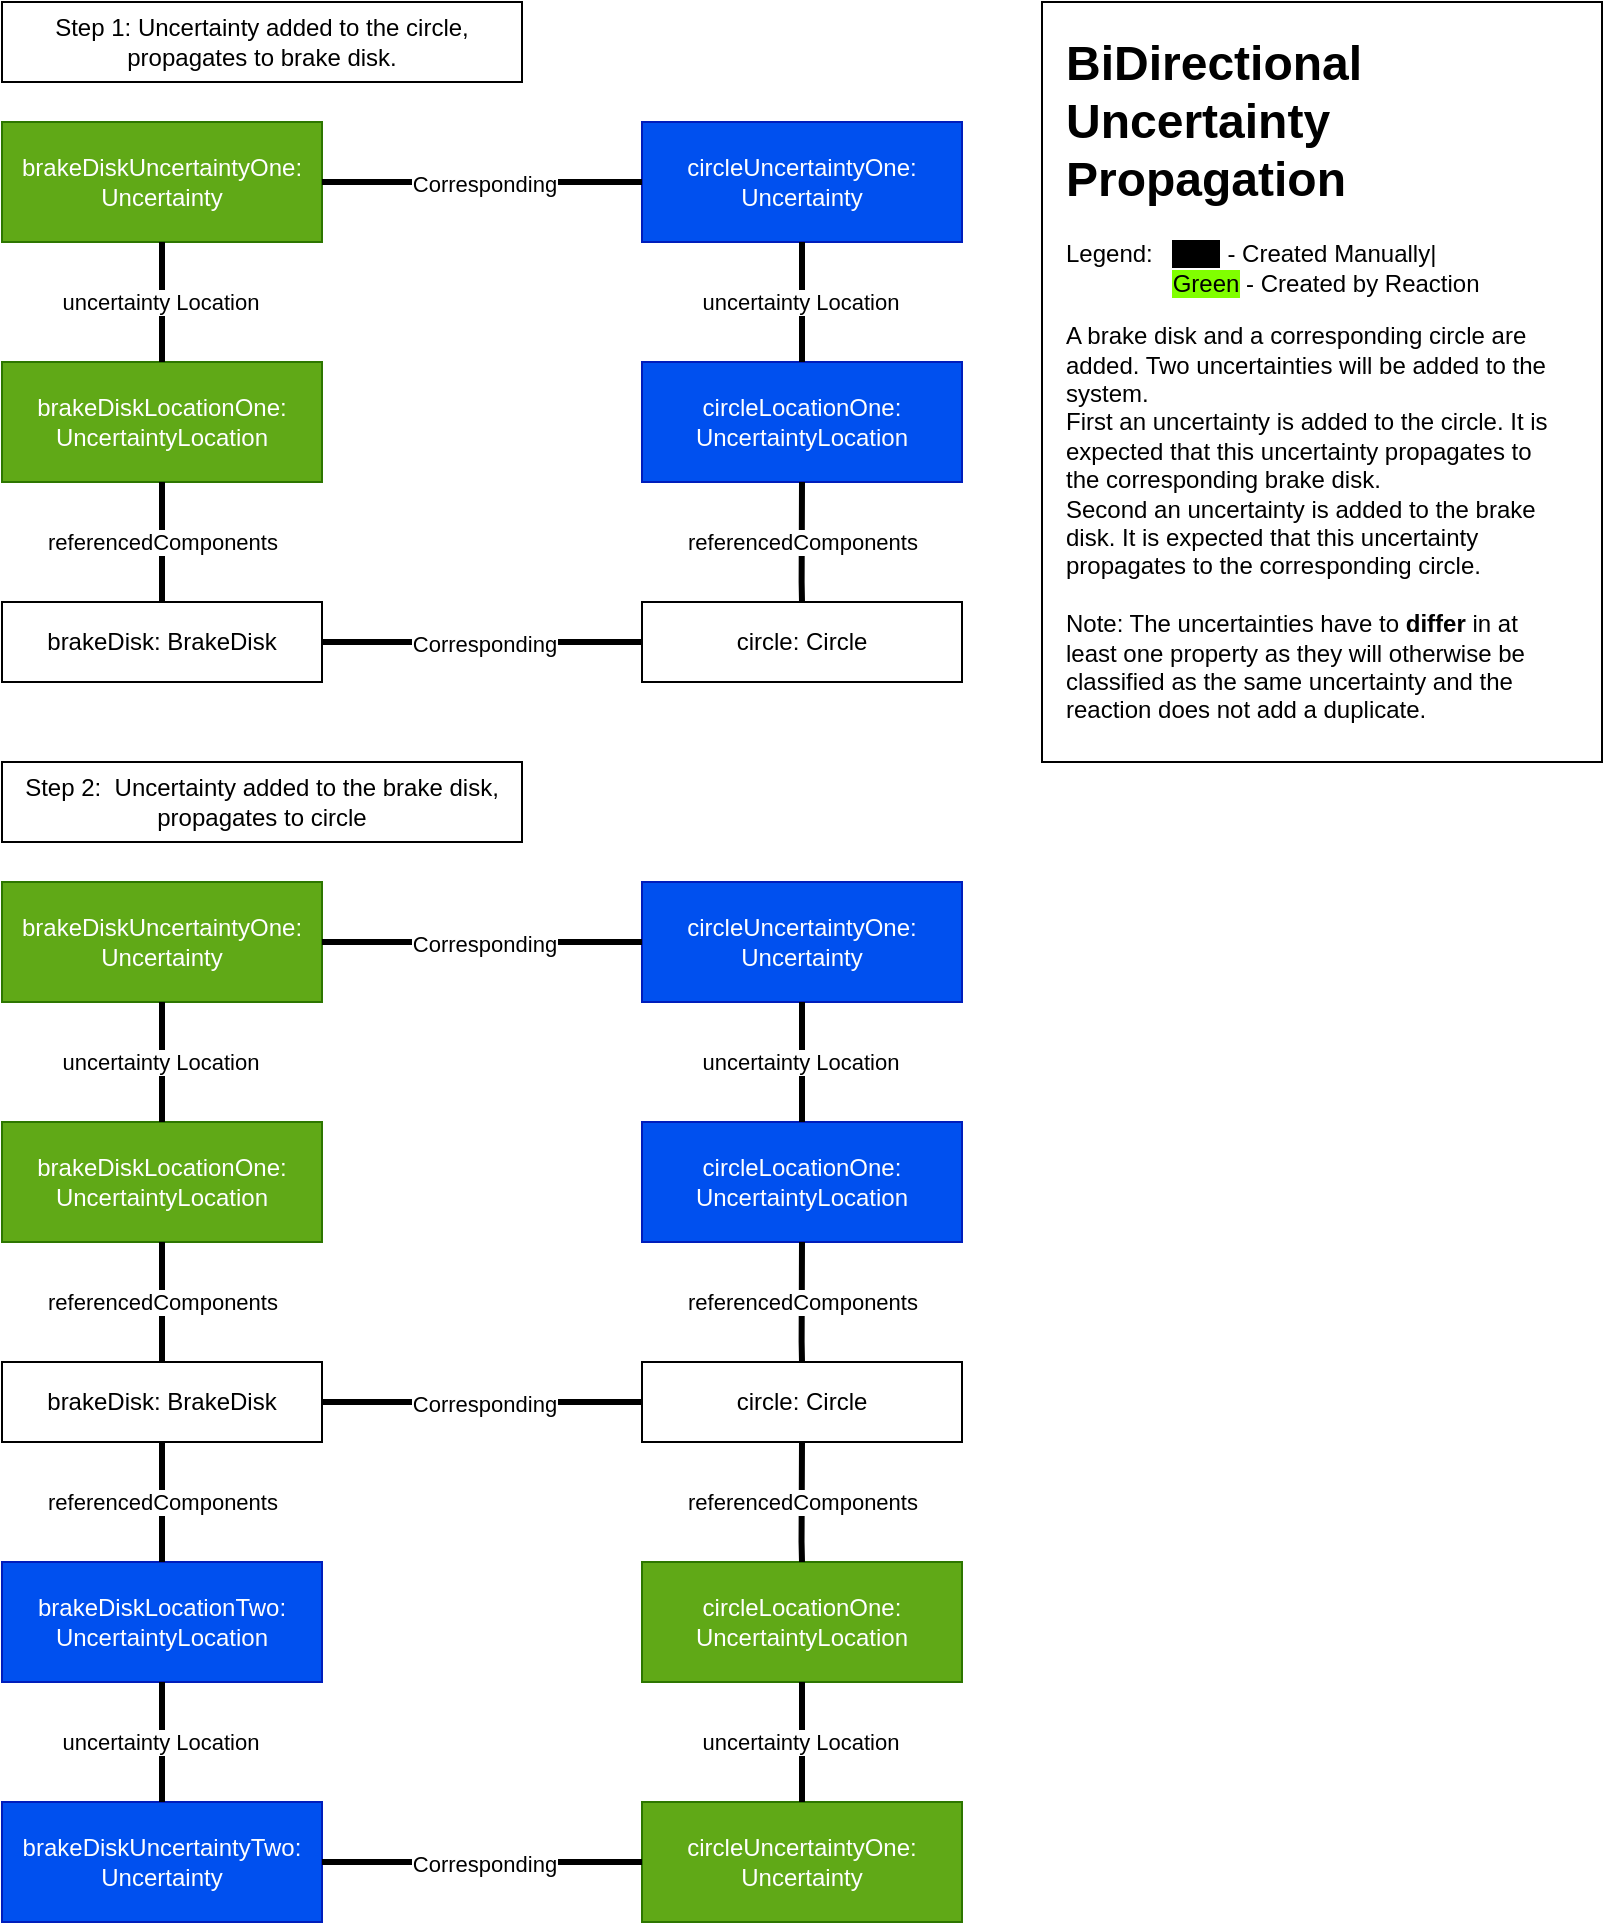 <mxfile version="27.0.5">
  <diagram name="Page-1" id="hSbz8sfhkRv2dt6Nuemm">
    <mxGraphModel dx="1425" dy="830" grid="1" gridSize="10" guides="1" tooltips="1" connect="1" arrows="1" fold="1" page="1" pageScale="1" pageWidth="850" pageHeight="1100" math="0" shadow="0">
      <root>
        <mxCell id="0" />
        <mxCell id="1" parent="0" />
        <mxCell id="dKJm6D22h-IE7gDkArMl-2" value="brakeDiskUncertaintyOne: Uncertainty" style="html=1;whiteSpace=wrap;fillColor=#60a917;fontColor=#ffffff;strokeColor=#2D7600;" parent="1" vertex="1">
          <mxGeometry x="20" y="70" width="160" height="60" as="geometry" />
        </mxCell>
        <mxCell id="dKJm6D22h-IE7gDkArMl-4" value="circleUncertaintyOne: Uncertainty" style="html=1;whiteSpace=wrap;fillColor=#0050ef;fontColor=#ffffff;strokeColor=#001DBC;" parent="1" vertex="1">
          <mxGeometry x="340" y="70" width="160" height="60" as="geometry" />
        </mxCell>
        <mxCell id="dKJm6D22h-IE7gDkArMl-8" value="" style="endArrow=none;startArrow=none;endFill=0;startFill=0;endSize=8;html=1;verticalAlign=bottom;labelBackgroundColor=none;strokeWidth=3;rounded=0;entryX=0;entryY=0.5;entryDx=0;entryDy=0;exitX=1;exitY=0.5;exitDx=0;exitDy=0;" parent="1" source="dKJm6D22h-IE7gDkArMl-2" target="dKJm6D22h-IE7gDkArMl-4" edge="1">
          <mxGeometry width="160" relative="1" as="geometry">
            <mxPoint x="200" y="100" as="sourcePoint" />
            <mxPoint x="320" y="104" as="targetPoint" />
          </mxGeometry>
        </mxCell>
        <mxCell id="dKJm6D22h-IE7gDkArMl-9" value="Corresponding" style="edgeLabel;html=1;align=center;verticalAlign=middle;resizable=0;points=[];" parent="dKJm6D22h-IE7gDkArMl-8" vertex="1" connectable="0">
          <mxGeometry x="0.005" y="-1" relative="1" as="geometry">
            <mxPoint as="offset" />
          </mxGeometry>
        </mxCell>
        <mxCell id="dKJm6D22h-IE7gDkArMl-12" value="brakeDiskLocationOne: UncertaintyLocation" style="html=1;whiteSpace=wrap;fillColor=#60a917;fontColor=#ffffff;strokeColor=#2D7600;" parent="1" vertex="1">
          <mxGeometry x="20" y="190" width="160" height="60" as="geometry" />
        </mxCell>
        <mxCell id="dKJm6D22h-IE7gDkArMl-13" value="" style="endArrow=none;startArrow=none;endFill=0;startFill=0;endSize=8;html=1;verticalAlign=bottom;labelBackgroundColor=none;strokeWidth=3;rounded=0;exitX=0.5;exitY=1;exitDx=0;exitDy=0;entryX=0.5;entryY=0;entryDx=0;entryDy=0;" parent="1" source="dKJm6D22h-IE7gDkArMl-2" target="dKJm6D22h-IE7gDkArMl-12" edge="1">
          <mxGeometry width="160" relative="1" as="geometry">
            <mxPoint x="120" y="150" as="sourcePoint" />
            <mxPoint x="120" y="170" as="targetPoint" />
          </mxGeometry>
        </mxCell>
        <mxCell id="dKJm6D22h-IE7gDkArMl-14" value="uncertainty Location" style="edgeLabel;html=1;align=center;verticalAlign=middle;resizable=0;points=[];" parent="dKJm6D22h-IE7gDkArMl-13" vertex="1" connectable="0">
          <mxGeometry x="0.005" y="-1" relative="1" as="geometry">
            <mxPoint as="offset" />
          </mxGeometry>
        </mxCell>
        <mxCell id="dKJm6D22h-IE7gDkArMl-15" value="circleLocationOne: UncertaintyLocation" style="html=1;whiteSpace=wrap;fillColor=#0050ef;fontColor=#ffffff;strokeColor=#001DBC;" parent="1" vertex="1">
          <mxGeometry x="340" y="190" width="160" height="60" as="geometry" />
        </mxCell>
        <mxCell id="dKJm6D22h-IE7gDkArMl-16" value="" style="endArrow=none;startArrow=none;endFill=0;startFill=0;endSize=8;html=1;verticalAlign=bottom;labelBackgroundColor=none;strokeWidth=3;rounded=0;exitX=0.5;exitY=1;exitDx=0;exitDy=0;entryX=0.5;entryY=0;entryDx=0;entryDy=0;" parent="1" source="dKJm6D22h-IE7gDkArMl-4" target="dKJm6D22h-IE7gDkArMl-15" edge="1">
          <mxGeometry width="160" relative="1" as="geometry">
            <mxPoint x="420" y="140" as="sourcePoint" />
            <mxPoint x="420" y="180" as="targetPoint" />
          </mxGeometry>
        </mxCell>
        <mxCell id="dKJm6D22h-IE7gDkArMl-17" value="uncertainty Location" style="edgeLabel;html=1;align=center;verticalAlign=middle;resizable=0;points=[];" parent="dKJm6D22h-IE7gDkArMl-16" vertex="1" connectable="0">
          <mxGeometry x="0.005" y="-1" relative="1" as="geometry">
            <mxPoint as="offset" />
          </mxGeometry>
        </mxCell>
        <mxCell id="dKJm6D22h-IE7gDkArMl-18" value="brakeDisk: BrakeDisk" style="html=1;whiteSpace=wrap;" parent="1" vertex="1">
          <mxGeometry x="20" y="310" width="160" height="40" as="geometry" />
        </mxCell>
        <mxCell id="dKJm6D22h-IE7gDkArMl-19" value="" style="endArrow=none;startArrow=none;endFill=0;startFill=0;endSize=8;html=1;verticalAlign=bottom;labelBackgroundColor=none;strokeWidth=3;rounded=0;exitX=0.5;exitY=1;exitDx=0;exitDy=0;entryX=0.5;entryY=0;entryDx=0;entryDy=0;" parent="1" source="dKJm6D22h-IE7gDkArMl-12" target="dKJm6D22h-IE7gDkArMl-18" edge="1">
          <mxGeometry width="160" relative="1" as="geometry">
            <mxPoint x="140" y="250" as="sourcePoint" />
            <mxPoint x="140" y="310" as="targetPoint" />
            <Array as="points">
              <mxPoint x="100" y="300" />
            </Array>
          </mxGeometry>
        </mxCell>
        <mxCell id="dKJm6D22h-IE7gDkArMl-20" value="referencedComponents" style="edgeLabel;html=1;align=center;verticalAlign=middle;resizable=0;points=[];" parent="dKJm6D22h-IE7gDkArMl-19" vertex="1" connectable="0">
          <mxGeometry x="0.005" y="-1" relative="1" as="geometry">
            <mxPoint x="1" as="offset" />
          </mxGeometry>
        </mxCell>
        <mxCell id="dKJm6D22h-IE7gDkArMl-24" value="" style="endArrow=none;startArrow=none;endFill=0;startFill=0;endSize=8;html=1;verticalAlign=bottom;labelBackgroundColor=none;strokeWidth=3;rounded=0;exitX=0.5;exitY=1;exitDx=0;exitDy=0;entryX=0.5;entryY=0;entryDx=0;entryDy=0;" parent="1" source="dKJm6D22h-IE7gDkArMl-15" target="dKJm6D22h-IE7gDkArMl-26" edge="1">
          <mxGeometry width="160" relative="1" as="geometry">
            <mxPoint x="420" y="260" as="sourcePoint" />
            <mxPoint x="420" y="290" as="targetPoint" />
            <Array as="points">
              <mxPoint x="419.81" y="300" />
            </Array>
          </mxGeometry>
        </mxCell>
        <mxCell id="dKJm6D22h-IE7gDkArMl-25" value="referencedComponents" style="edgeLabel;html=1;align=center;verticalAlign=middle;resizable=0;points=[];" parent="dKJm6D22h-IE7gDkArMl-24" vertex="1" connectable="0">
          <mxGeometry x="0.005" y="-1" relative="1" as="geometry">
            <mxPoint x="1" as="offset" />
          </mxGeometry>
        </mxCell>
        <mxCell id="dKJm6D22h-IE7gDkArMl-26" value="circle: Circle" style="html=1;whiteSpace=wrap;" parent="1" vertex="1">
          <mxGeometry x="340" y="310" width="160" height="40" as="geometry" />
        </mxCell>
        <mxCell id="dKJm6D22h-IE7gDkArMl-27" value="" style="endArrow=none;startArrow=none;endFill=0;startFill=0;endSize=8;html=1;verticalAlign=bottom;labelBackgroundColor=none;strokeWidth=3;rounded=0;entryX=0;entryY=0.5;entryDx=0;entryDy=0;exitX=1;exitY=0.5;exitDx=0;exitDy=0;" parent="1" source="dKJm6D22h-IE7gDkArMl-18" target="dKJm6D22h-IE7gDkArMl-26" edge="1">
          <mxGeometry width="160" relative="1" as="geometry">
            <mxPoint x="170" y="309.68" as="sourcePoint" />
            <mxPoint x="330" y="309.68" as="targetPoint" />
          </mxGeometry>
        </mxCell>
        <mxCell id="dKJm6D22h-IE7gDkArMl-28" value="Corresponding" style="edgeLabel;html=1;align=center;verticalAlign=middle;resizable=0;points=[];" parent="dKJm6D22h-IE7gDkArMl-27" vertex="1" connectable="0">
          <mxGeometry x="0.005" y="-1" relative="1" as="geometry">
            <mxPoint as="offset" />
          </mxGeometry>
        </mxCell>
        <mxCell id="dKJm6D22h-IE7gDkArMl-43" value="" style="rounded=0;whiteSpace=wrap;html=1;" parent="1" vertex="1">
          <mxGeometry x="540" y="10" width="280" height="380" as="geometry" />
        </mxCell>
        <mxCell id="dKJm6D22h-IE7gDkArMl-42" value="&lt;h1 style=&quot;margin-top: 0px;&quot;&gt;BiDirectional&lt;br&gt;Uncertainty Propagation&lt;/h1&gt;&lt;p&gt;Legend: &lt;span style=&quot;white-space: pre;&quot;&gt;&#x9;&lt;/span&gt;&lt;span style=&quot;background-color: light-dark(rgb(0, 0, 0), rgb(0, 0, 255));&quot;&gt;Blue&lt;/span&gt; - Created Manually|&lt;br&gt;&lt;span style=&quot;white-space: pre;&quot;&gt;&#x9;&lt;/span&gt;&lt;span style=&quot;white-space: pre;&quot;&gt;&#x9;&lt;/span&gt;&lt;span style=&quot;background-color: rgb(128, 255, 0);&quot;&gt;&lt;font style=&quot;color: rgb(0, 0, 0);&quot;&gt;Green&lt;/font&gt;&lt;/span&gt; - Created by Reaction&lt;br&gt;&lt;/p&gt;&lt;p&gt;A brake disk and a corresponding circle are added. Two uncertainties will be added to the system.&amp;nbsp;&lt;br&gt;First an uncertainty is added to the circle. It is expected that this uncertainty propagates to the corresponding brake disk.&lt;br&gt;Second an uncertainty is added to the brake disk. It is expected that this uncertainty propagates to the corresponding circle.&lt;br&gt;&lt;br&gt;Note: The uncertainties have to &lt;b&gt;differ&lt;/b&gt; in at least one property as they will otherwise be classified as the same uncertainty and the reaction does not add a duplicate.&lt;/p&gt;" style="text;html=1;whiteSpace=wrap;overflow=hidden;rounded=0;" parent="1" vertex="1">
          <mxGeometry x="550" y="20" width="250" height="350" as="geometry" />
        </mxCell>
        <mxCell id="dKJm6D22h-IE7gDkArMl-49" value="Step 1: Uncertainty added to the circle, propagates to brake disk." style="rounded=0;whiteSpace=wrap;html=1;" parent="1" vertex="1">
          <mxGeometry x="20" y="10" width="260" height="40" as="geometry" />
        </mxCell>
        <mxCell id="kIRU0zJeqsqEs3SZj0UL-1" value="brakeDiskUncertaintyOne: Uncertainty" style="html=1;whiteSpace=wrap;fillColor=#60a917;fontColor=#ffffff;strokeColor=#2D7600;" vertex="1" parent="1">
          <mxGeometry x="20" y="450" width="160" height="60" as="geometry" />
        </mxCell>
        <mxCell id="kIRU0zJeqsqEs3SZj0UL-2" value="circleUncertaintyOne: Uncertainty" style="html=1;whiteSpace=wrap;fillColor=#0050ef;fontColor=#ffffff;strokeColor=#001DBC;" vertex="1" parent="1">
          <mxGeometry x="340" y="450" width="160" height="60" as="geometry" />
        </mxCell>
        <mxCell id="kIRU0zJeqsqEs3SZj0UL-3" value="" style="endArrow=none;startArrow=none;endFill=0;startFill=0;endSize=8;html=1;verticalAlign=bottom;labelBackgroundColor=none;strokeWidth=3;rounded=0;entryX=0;entryY=0.5;entryDx=0;entryDy=0;exitX=1;exitY=0.5;exitDx=0;exitDy=0;" edge="1" parent="1" source="kIRU0zJeqsqEs3SZj0UL-1" target="kIRU0zJeqsqEs3SZj0UL-2">
          <mxGeometry width="160" relative="1" as="geometry">
            <mxPoint x="200" y="480" as="sourcePoint" />
            <mxPoint x="320" y="484" as="targetPoint" />
          </mxGeometry>
        </mxCell>
        <mxCell id="kIRU0zJeqsqEs3SZj0UL-4" value="Corresponding" style="edgeLabel;html=1;align=center;verticalAlign=middle;resizable=0;points=[];" vertex="1" connectable="0" parent="kIRU0zJeqsqEs3SZj0UL-3">
          <mxGeometry x="0.005" y="-1" relative="1" as="geometry">
            <mxPoint as="offset" />
          </mxGeometry>
        </mxCell>
        <mxCell id="kIRU0zJeqsqEs3SZj0UL-5" value="brakeDiskLocationOne: UncertaintyLocation" style="html=1;whiteSpace=wrap;fillColor=#60a917;fontColor=#ffffff;strokeColor=#2D7600;" vertex="1" parent="1">
          <mxGeometry x="20" y="570" width="160" height="60" as="geometry" />
        </mxCell>
        <mxCell id="kIRU0zJeqsqEs3SZj0UL-6" value="" style="endArrow=none;startArrow=none;endFill=0;startFill=0;endSize=8;html=1;verticalAlign=bottom;labelBackgroundColor=none;strokeWidth=3;rounded=0;exitX=0.5;exitY=1;exitDx=0;exitDy=0;entryX=0.5;entryY=0;entryDx=0;entryDy=0;" edge="1" parent="1" source="kIRU0zJeqsqEs3SZj0UL-1" target="kIRU0zJeqsqEs3SZj0UL-5">
          <mxGeometry width="160" relative="1" as="geometry">
            <mxPoint x="120" y="530" as="sourcePoint" />
            <mxPoint x="120" y="550" as="targetPoint" />
          </mxGeometry>
        </mxCell>
        <mxCell id="kIRU0zJeqsqEs3SZj0UL-7" value="uncertainty Location" style="edgeLabel;html=1;align=center;verticalAlign=middle;resizable=0;points=[];" vertex="1" connectable="0" parent="kIRU0zJeqsqEs3SZj0UL-6">
          <mxGeometry x="0.005" y="-1" relative="1" as="geometry">
            <mxPoint as="offset" />
          </mxGeometry>
        </mxCell>
        <mxCell id="kIRU0zJeqsqEs3SZj0UL-8" value="circleLocationOne: UncertaintyLocation" style="html=1;whiteSpace=wrap;fillColor=#0050ef;fontColor=#ffffff;strokeColor=#001DBC;" vertex="1" parent="1">
          <mxGeometry x="340" y="570" width="160" height="60" as="geometry" />
        </mxCell>
        <mxCell id="kIRU0zJeqsqEs3SZj0UL-9" value="" style="endArrow=none;startArrow=none;endFill=0;startFill=0;endSize=8;html=1;verticalAlign=bottom;labelBackgroundColor=none;strokeWidth=3;rounded=0;exitX=0.5;exitY=1;exitDx=0;exitDy=0;entryX=0.5;entryY=0;entryDx=0;entryDy=0;" edge="1" parent="1" source="kIRU0zJeqsqEs3SZj0UL-2" target="kIRU0zJeqsqEs3SZj0UL-8">
          <mxGeometry width="160" relative="1" as="geometry">
            <mxPoint x="420" y="520" as="sourcePoint" />
            <mxPoint x="420" y="560" as="targetPoint" />
          </mxGeometry>
        </mxCell>
        <mxCell id="kIRU0zJeqsqEs3SZj0UL-10" value="uncertainty Location" style="edgeLabel;html=1;align=center;verticalAlign=middle;resizable=0;points=[];" vertex="1" connectable="0" parent="kIRU0zJeqsqEs3SZj0UL-9">
          <mxGeometry x="0.005" y="-1" relative="1" as="geometry">
            <mxPoint as="offset" />
          </mxGeometry>
        </mxCell>
        <mxCell id="kIRU0zJeqsqEs3SZj0UL-11" value="brakeDisk: BrakeDisk" style="html=1;whiteSpace=wrap;" vertex="1" parent="1">
          <mxGeometry x="20" y="690" width="160" height="40" as="geometry" />
        </mxCell>
        <mxCell id="kIRU0zJeqsqEs3SZj0UL-12" value="" style="endArrow=none;startArrow=none;endFill=0;startFill=0;endSize=8;html=1;verticalAlign=bottom;labelBackgroundColor=none;strokeWidth=3;rounded=0;exitX=0.5;exitY=1;exitDx=0;exitDy=0;entryX=0.5;entryY=0;entryDx=0;entryDy=0;" edge="1" parent="1" source="kIRU0zJeqsqEs3SZj0UL-5" target="kIRU0zJeqsqEs3SZj0UL-11">
          <mxGeometry width="160" relative="1" as="geometry">
            <mxPoint x="140" y="630" as="sourcePoint" />
            <mxPoint x="140" y="690" as="targetPoint" />
            <Array as="points">
              <mxPoint x="100" y="680" />
            </Array>
          </mxGeometry>
        </mxCell>
        <mxCell id="kIRU0zJeqsqEs3SZj0UL-13" value="referencedComponents" style="edgeLabel;html=1;align=center;verticalAlign=middle;resizable=0;points=[];" vertex="1" connectable="0" parent="kIRU0zJeqsqEs3SZj0UL-12">
          <mxGeometry x="0.005" y="-1" relative="1" as="geometry">
            <mxPoint x="1" as="offset" />
          </mxGeometry>
        </mxCell>
        <mxCell id="kIRU0zJeqsqEs3SZj0UL-14" value="" style="endArrow=none;startArrow=none;endFill=0;startFill=0;endSize=8;html=1;verticalAlign=bottom;labelBackgroundColor=none;strokeWidth=3;rounded=0;exitX=0.5;exitY=1;exitDx=0;exitDy=0;entryX=0.5;entryY=0;entryDx=0;entryDy=0;" edge="1" parent="1" source="kIRU0zJeqsqEs3SZj0UL-8" target="kIRU0zJeqsqEs3SZj0UL-16">
          <mxGeometry width="160" relative="1" as="geometry">
            <mxPoint x="420" y="640" as="sourcePoint" />
            <mxPoint x="420" y="670" as="targetPoint" />
            <Array as="points">
              <mxPoint x="419.81" y="680" />
            </Array>
          </mxGeometry>
        </mxCell>
        <mxCell id="kIRU0zJeqsqEs3SZj0UL-15" value="referencedComponents" style="edgeLabel;html=1;align=center;verticalAlign=middle;resizable=0;points=[];" vertex="1" connectable="0" parent="kIRU0zJeqsqEs3SZj0UL-14">
          <mxGeometry x="0.005" y="-1" relative="1" as="geometry">
            <mxPoint x="1" as="offset" />
          </mxGeometry>
        </mxCell>
        <mxCell id="kIRU0zJeqsqEs3SZj0UL-16" value="circle: Circle" style="html=1;whiteSpace=wrap;" vertex="1" parent="1">
          <mxGeometry x="340" y="690" width="160" height="40" as="geometry" />
        </mxCell>
        <mxCell id="kIRU0zJeqsqEs3SZj0UL-17" value="" style="endArrow=none;startArrow=none;endFill=0;startFill=0;endSize=8;html=1;verticalAlign=bottom;labelBackgroundColor=none;strokeWidth=3;rounded=0;entryX=0;entryY=0.5;entryDx=0;entryDy=0;exitX=1;exitY=0.5;exitDx=0;exitDy=0;" edge="1" parent="1" source="kIRU0zJeqsqEs3SZj0UL-11" target="kIRU0zJeqsqEs3SZj0UL-16">
          <mxGeometry width="160" relative="1" as="geometry">
            <mxPoint x="170" y="689.68" as="sourcePoint" />
            <mxPoint x="330" y="689.68" as="targetPoint" />
          </mxGeometry>
        </mxCell>
        <mxCell id="kIRU0zJeqsqEs3SZj0UL-18" value="Corresponding" style="edgeLabel;html=1;align=center;verticalAlign=middle;resizable=0;points=[];" vertex="1" connectable="0" parent="kIRU0zJeqsqEs3SZj0UL-17">
          <mxGeometry x="0.005" y="-1" relative="1" as="geometry">
            <mxPoint as="offset" />
          </mxGeometry>
        </mxCell>
        <mxCell id="kIRU0zJeqsqEs3SZj0UL-19" value="brakeDiskLocationTwo: UncertaintyLocation" style="html=1;whiteSpace=wrap;fillColor=#0050ef;fontColor=#ffffff;strokeColor=#001DBC;" vertex="1" parent="1">
          <mxGeometry x="20" y="790" width="160" height="60" as="geometry" />
        </mxCell>
        <mxCell id="kIRU0zJeqsqEs3SZj0UL-20" value="brakeDiskUncertaintyTwo: Uncertainty" style="html=1;whiteSpace=wrap;fillColor=#0050ef;fontColor=#ffffff;strokeColor=#001DBC;" vertex="1" parent="1">
          <mxGeometry x="20" y="910" width="160" height="60" as="geometry" />
        </mxCell>
        <mxCell id="kIRU0zJeqsqEs3SZj0UL-21" value="" style="endArrow=none;startArrow=none;endFill=0;startFill=0;endSize=8;html=1;verticalAlign=bottom;labelBackgroundColor=none;strokeWidth=3;rounded=0;entryX=0.5;entryY=0;entryDx=0;entryDy=0;exitX=0.5;exitY=1;exitDx=0;exitDy=0;" edge="1" parent="1" source="kIRU0zJeqsqEs3SZj0UL-19" target="kIRU0zJeqsqEs3SZj0UL-20">
          <mxGeometry width="160" relative="1" as="geometry">
            <mxPoint x="120" y="860" as="sourcePoint" />
            <mxPoint x="120" y="790" as="targetPoint" />
          </mxGeometry>
        </mxCell>
        <mxCell id="kIRU0zJeqsqEs3SZj0UL-22" value="uncertainty Location" style="edgeLabel;html=1;align=center;verticalAlign=middle;resizable=0;points=[];" vertex="1" connectable="0" parent="kIRU0zJeqsqEs3SZj0UL-21">
          <mxGeometry x="0.005" y="-1" relative="1" as="geometry">
            <mxPoint as="offset" />
          </mxGeometry>
        </mxCell>
        <mxCell id="kIRU0zJeqsqEs3SZj0UL-23" value="" style="endArrow=none;startArrow=none;endFill=0;startFill=0;endSize=8;html=1;verticalAlign=bottom;labelBackgroundColor=none;strokeWidth=3;rounded=0;exitX=0.5;exitY=1;exitDx=0;exitDy=0;entryX=0.5;entryY=0;entryDx=0;entryDy=0;" edge="1" parent="1" source="kIRU0zJeqsqEs3SZj0UL-11" target="kIRU0zJeqsqEs3SZj0UL-19">
          <mxGeometry width="160" relative="1" as="geometry">
            <mxPoint x="200" y="730" as="sourcePoint" />
            <mxPoint x="120" y="770" as="targetPoint" />
            <Array as="points">
              <mxPoint x="100" y="760" />
            </Array>
          </mxGeometry>
        </mxCell>
        <mxCell id="kIRU0zJeqsqEs3SZj0UL-24" value="referencedComponents" style="edgeLabel;html=1;align=center;verticalAlign=middle;resizable=0;points=[];" vertex="1" connectable="0" parent="kIRU0zJeqsqEs3SZj0UL-23">
          <mxGeometry x="0.005" y="-1" relative="1" as="geometry">
            <mxPoint x="1" as="offset" />
          </mxGeometry>
        </mxCell>
        <mxCell id="kIRU0zJeqsqEs3SZj0UL-25" value="circleUncertaintyOne: Uncertainty" style="html=1;whiteSpace=wrap;fillColor=#60a917;fontColor=#ffffff;strokeColor=#2D7600;" vertex="1" parent="1">
          <mxGeometry x="340" y="910" width="160" height="60" as="geometry" />
        </mxCell>
        <mxCell id="kIRU0zJeqsqEs3SZj0UL-26" value="circleLocationOne: UncertaintyLocation" style="html=1;whiteSpace=wrap;fillColor=#60a917;fontColor=#ffffff;strokeColor=#2D7600;" vertex="1" parent="1">
          <mxGeometry x="340" y="790" width="160" height="60" as="geometry" />
        </mxCell>
        <mxCell id="kIRU0zJeqsqEs3SZj0UL-27" value="" style="endArrow=none;startArrow=none;endFill=0;startFill=0;endSize=8;html=1;verticalAlign=bottom;labelBackgroundColor=none;strokeWidth=3;rounded=0;exitX=0.5;exitY=1;exitDx=0;exitDy=0;entryX=0.5;entryY=0;entryDx=0;entryDy=0;" edge="1" parent="1" source="kIRU0zJeqsqEs3SZj0UL-16" target="kIRU0zJeqsqEs3SZj0UL-26">
          <mxGeometry width="160" relative="1" as="geometry">
            <mxPoint x="410" y="740" as="sourcePoint" />
            <mxPoint x="410" y="780" as="targetPoint" />
            <Array as="points">
              <mxPoint x="419.77" y="780" />
            </Array>
          </mxGeometry>
        </mxCell>
        <mxCell id="kIRU0zJeqsqEs3SZj0UL-28" value="referencedComponents" style="edgeLabel;html=1;align=center;verticalAlign=middle;resizable=0;points=[];" vertex="1" connectable="0" parent="kIRU0zJeqsqEs3SZj0UL-27">
          <mxGeometry x="0.005" y="-1" relative="1" as="geometry">
            <mxPoint x="1" as="offset" />
          </mxGeometry>
        </mxCell>
        <mxCell id="kIRU0zJeqsqEs3SZj0UL-29" value="" style="endArrow=none;startArrow=none;endFill=0;startFill=0;endSize=8;html=1;verticalAlign=bottom;labelBackgroundColor=none;strokeWidth=3;rounded=0;entryX=0.5;entryY=0;entryDx=0;entryDy=0;exitX=0.5;exitY=1;exitDx=0;exitDy=0;" edge="1" parent="1" source="kIRU0zJeqsqEs3SZj0UL-26" target="kIRU0zJeqsqEs3SZj0UL-25">
          <mxGeometry width="160" relative="1" as="geometry">
            <mxPoint x="410" y="850" as="sourcePoint" />
            <mxPoint x="410" y="910" as="targetPoint" />
          </mxGeometry>
        </mxCell>
        <mxCell id="kIRU0zJeqsqEs3SZj0UL-30" value="uncertainty Location" style="edgeLabel;html=1;align=center;verticalAlign=middle;resizable=0;points=[];" vertex="1" connectable="0" parent="kIRU0zJeqsqEs3SZj0UL-29">
          <mxGeometry x="0.005" y="-1" relative="1" as="geometry">
            <mxPoint as="offset" />
          </mxGeometry>
        </mxCell>
        <mxCell id="kIRU0zJeqsqEs3SZj0UL-31" value="" style="endArrow=none;startArrow=none;endFill=0;startFill=0;endSize=8;html=1;verticalAlign=bottom;labelBackgroundColor=none;strokeWidth=3;rounded=0;entryX=0;entryY=0.5;entryDx=0;entryDy=0;exitX=1;exitY=0.5;exitDx=0;exitDy=0;" edge="1" parent="1" source="kIRU0zJeqsqEs3SZj0UL-20" target="kIRU0zJeqsqEs3SZj0UL-25">
          <mxGeometry width="160" relative="1" as="geometry">
            <mxPoint x="190" y="939.72" as="sourcePoint" />
            <mxPoint x="350" y="939.72" as="targetPoint" />
          </mxGeometry>
        </mxCell>
        <mxCell id="kIRU0zJeqsqEs3SZj0UL-32" value="Corresponding" style="edgeLabel;html=1;align=center;verticalAlign=middle;resizable=0;points=[];" vertex="1" connectable="0" parent="kIRU0zJeqsqEs3SZj0UL-31">
          <mxGeometry x="0.005" y="-1" relative="1" as="geometry">
            <mxPoint as="offset" />
          </mxGeometry>
        </mxCell>
        <mxCell id="kIRU0zJeqsqEs3SZj0UL-33" value="Step 2:&amp;nbsp; Uncertainty added to the brake disk, propagates to circle" style="rounded=0;whiteSpace=wrap;html=1;" vertex="1" parent="1">
          <mxGeometry x="20" y="390" width="260" height="40" as="geometry" />
        </mxCell>
      </root>
    </mxGraphModel>
  </diagram>
</mxfile>
